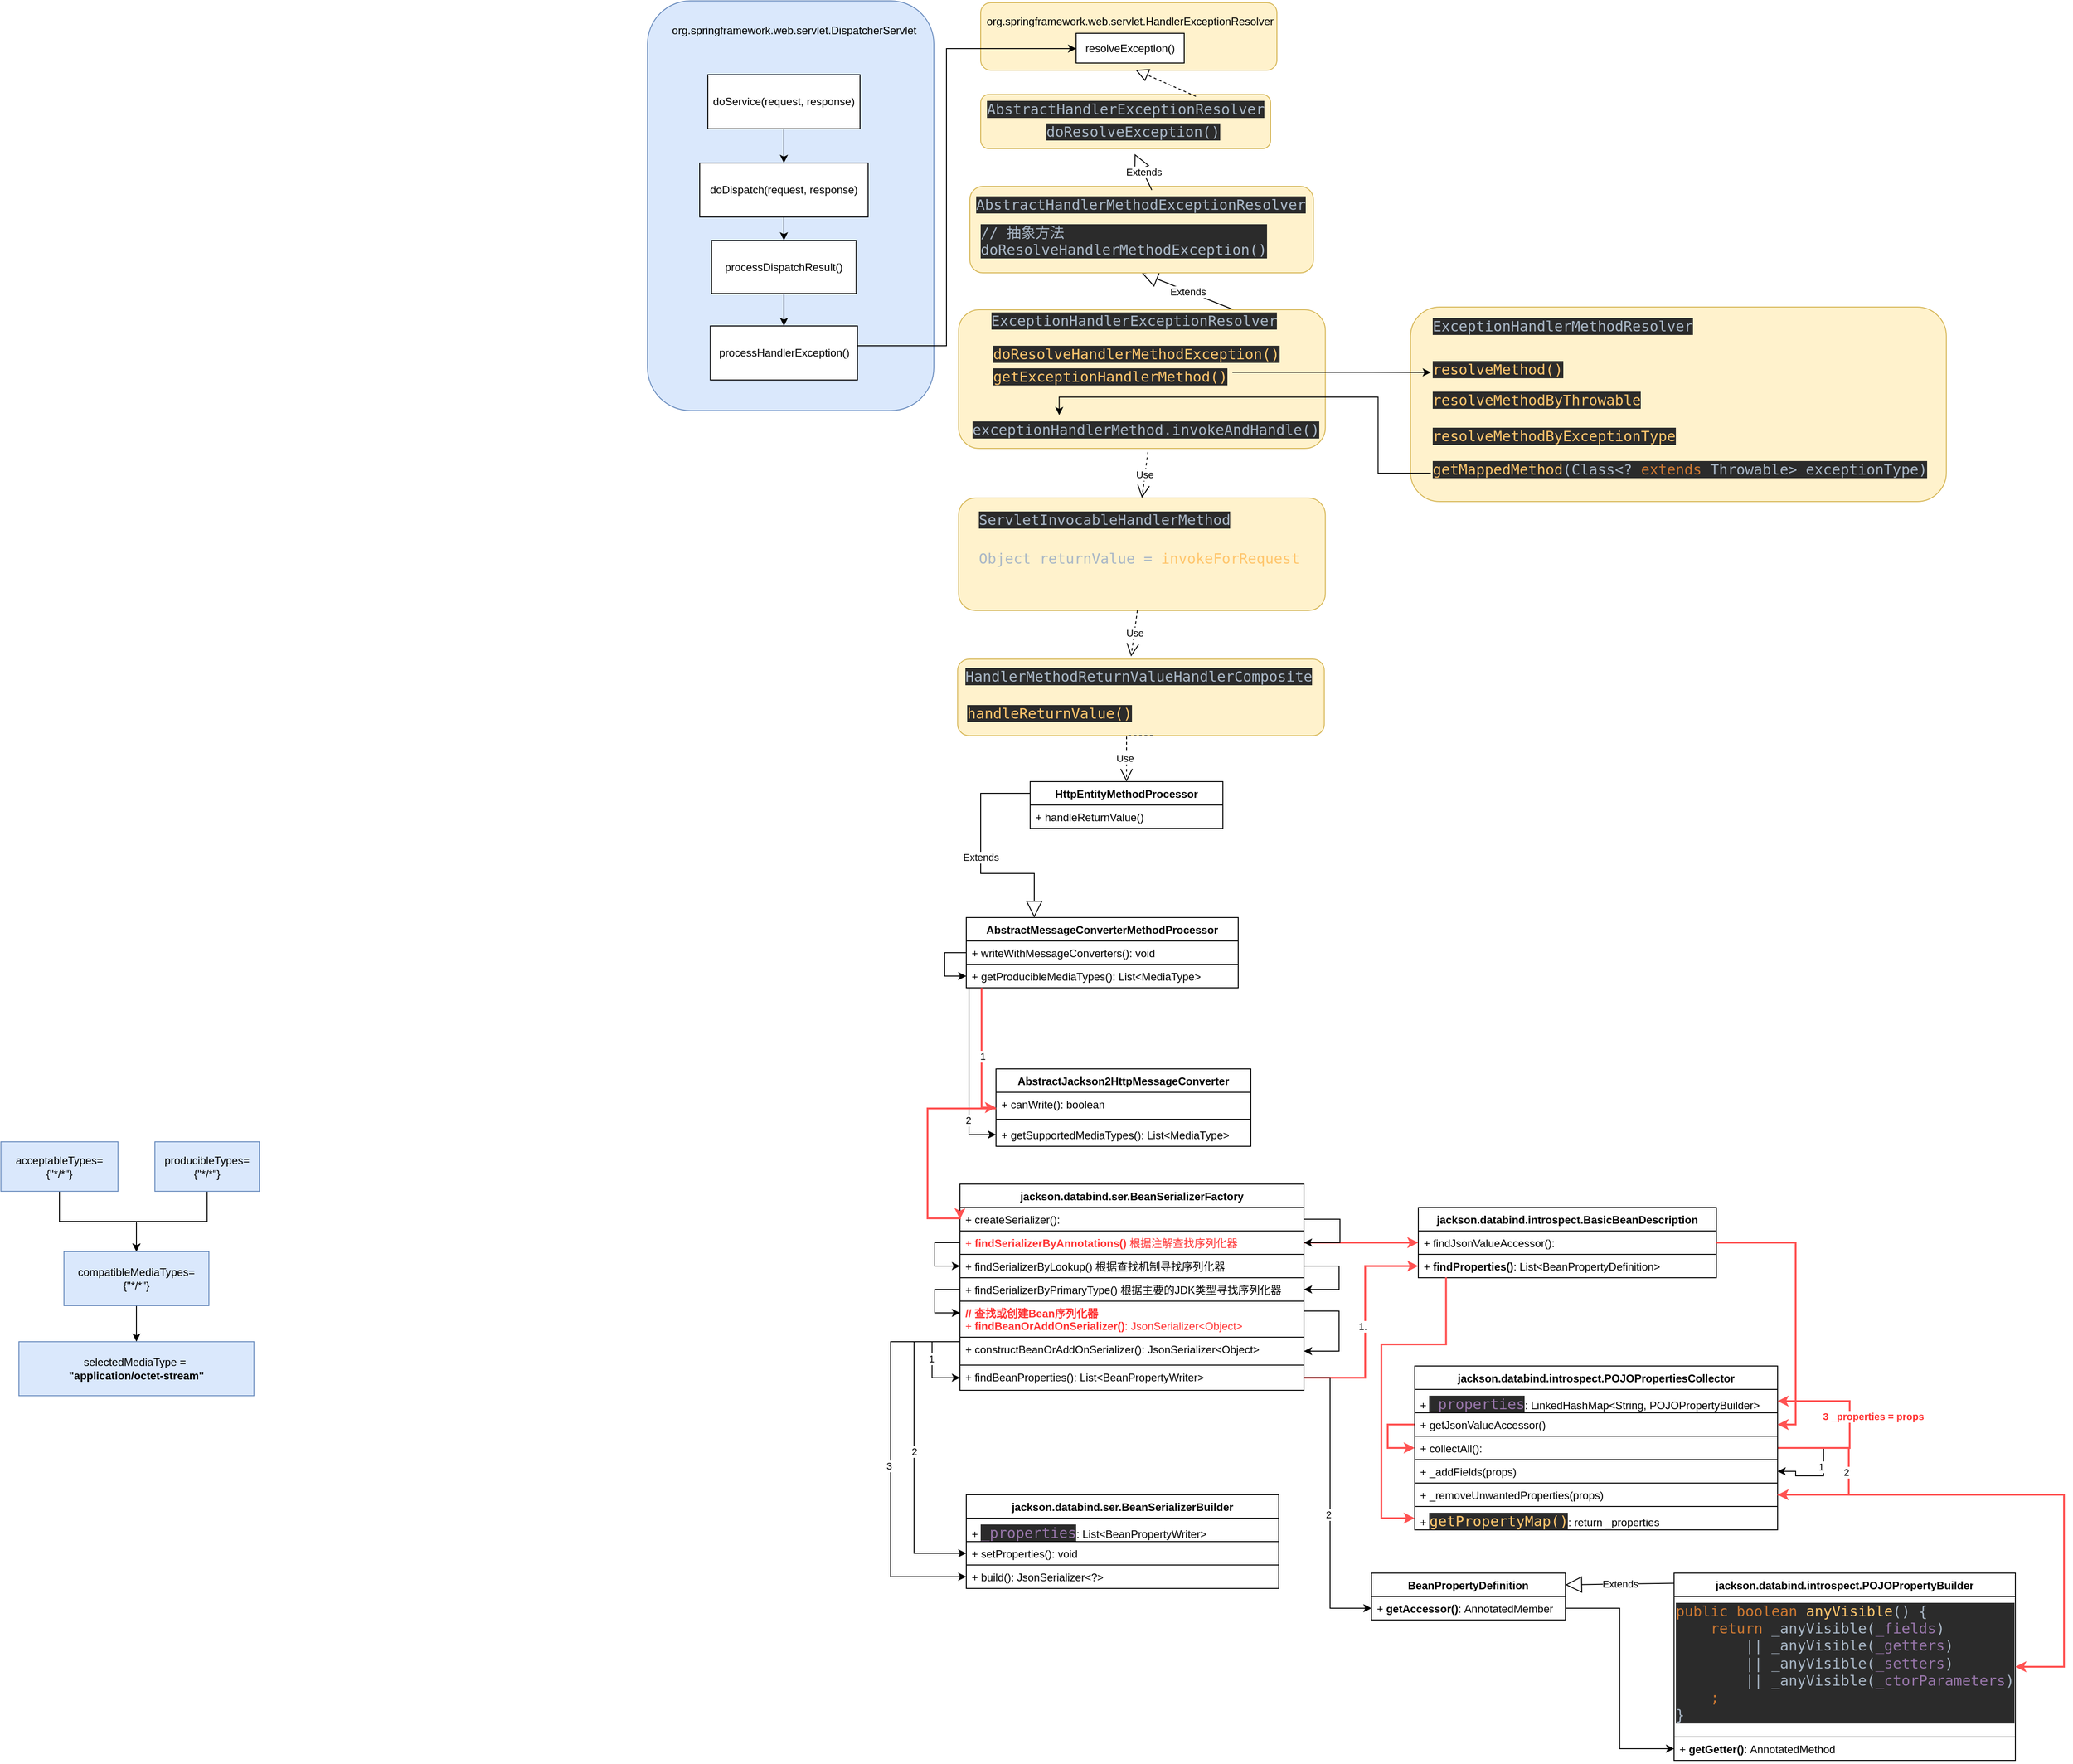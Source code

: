 <mxfile version="24.6.4" type="device">
  <diagram name="第 1 页" id="ERJYfFpiCrOrussN4673">
    <mxGraphModel dx="2362" dy="909" grid="0" gridSize="10" guides="1" tooltips="1" connect="1" arrows="1" fold="1" page="0" pageScale="1" pageWidth="827" pageHeight="1169" math="0" shadow="0">
      <root>
        <mxCell id="0" />
        <mxCell id="1" parent="0" />
        <mxCell id="mlsdfuqi_l2EjbzbrJEe-207" style="edgeStyle=orthogonalEdgeStyle;rounded=0;orthogonalLoop=1;jettySize=auto;html=1;entryX=0;entryY=0.5;entryDx=0;entryDy=0;strokeColor=#ff5252;strokeWidth=2;align=center;verticalAlign=middle;fontFamily=Helvetica;fontSize=11;fontColor=default;labelBackgroundColor=default;endArrow=classic;" edge="1" parent="1" source="mlsdfuqi_l2EjbzbrJEe-188" target="mlsdfuqi_l2EjbzbrJEe-111">
          <mxGeometry relative="1" as="geometry" />
        </mxCell>
        <mxCell id="mlsdfuqi_l2EjbzbrJEe-7" value="&lt;div style=&quot;background-color:#2b2b2b;color:#a9b7c6;font-family:&#39;MesloLGS NF&#39;,monospace;font-size:12.0pt;white-space:pre;&quot;&gt;&lt;br&gt;&lt;/div&gt;" style="whiteSpace=wrap;html=1;fillColor=#fff2cc;strokeColor=#d6b656;rounded=1;movable=1;resizable=1;rotatable=1;deletable=1;editable=1;locked=0;connectable=1;" vertex="1" parent="1">
          <mxGeometry x="359.5" y="604" width="407.24" height="125" as="geometry" />
        </mxCell>
        <mxCell id="grv4xnPQ_cd7xL_mqGaS-16" value="" style="rounded=1;whiteSpace=wrap;html=1;fillColor=#fff2cc;strokeColor=#d6b656;" parent="1" vertex="1">
          <mxGeometry x="384" y="54" width="329" height="75" as="geometry" />
        </mxCell>
        <mxCell id="grv4xnPQ_cd7xL_mqGaS-14" value="" style="group" parent="1" vertex="1" connectable="0">
          <mxGeometry x="14" y="52" width="318" height="455" as="geometry" />
        </mxCell>
        <mxCell id="grv4xnPQ_cd7xL_mqGaS-12" value="" style="rounded=1;whiteSpace=wrap;html=1;fillColor=#dae8fc;strokeColor=#6c8ebf;" parent="grv4xnPQ_cd7xL_mqGaS-14" vertex="1">
          <mxGeometry width="318" height="455" as="geometry" />
        </mxCell>
        <mxCell id="grv4xnPQ_cd7xL_mqGaS-13" value="org.springframework.web.servlet.DispatcherServlet" style="text;html=1;align=center;verticalAlign=middle;whiteSpace=wrap;rounded=0;" parent="grv4xnPQ_cd7xL_mqGaS-14" vertex="1">
          <mxGeometry x="133" y="18" width="60" height="30" as="geometry" />
        </mxCell>
        <mxCell id="grv4xnPQ_cd7xL_mqGaS-5" value="" style="edgeStyle=orthogonalEdgeStyle;rounded=0;orthogonalLoop=1;jettySize=auto;html=1;" parent="1" source="grv4xnPQ_cd7xL_mqGaS-1" target="grv4xnPQ_cd7xL_mqGaS-4" edge="1">
          <mxGeometry relative="1" as="geometry" />
        </mxCell>
        <mxCell id="grv4xnPQ_cd7xL_mqGaS-1" value="doService(request, response)" style="rounded=0;whiteSpace=wrap;html=1;" parent="1" vertex="1">
          <mxGeometry x="81" y="134" width="169" height="60" as="geometry" />
        </mxCell>
        <mxCell id="grv4xnPQ_cd7xL_mqGaS-7" value="" style="edgeStyle=orthogonalEdgeStyle;rounded=0;orthogonalLoop=1;jettySize=auto;html=1;" parent="1" source="grv4xnPQ_cd7xL_mqGaS-4" target="grv4xnPQ_cd7xL_mqGaS-6" edge="1">
          <mxGeometry relative="1" as="geometry" />
        </mxCell>
        <mxCell id="grv4xnPQ_cd7xL_mqGaS-4" value="doDispatch(request, response)" style="whiteSpace=wrap;html=1;rounded=0;" parent="1" vertex="1">
          <mxGeometry x="72" y="232" width="187" height="60" as="geometry" />
        </mxCell>
        <mxCell id="grv4xnPQ_cd7xL_mqGaS-9" value="" style="edgeStyle=orthogonalEdgeStyle;rounded=0;orthogonalLoop=1;jettySize=auto;html=1;" parent="1" source="grv4xnPQ_cd7xL_mqGaS-6" target="grv4xnPQ_cd7xL_mqGaS-8" edge="1">
          <mxGeometry relative="1" as="geometry" />
        </mxCell>
        <mxCell id="grv4xnPQ_cd7xL_mqGaS-6" value="processDispatchResult()" style="whiteSpace=wrap;html=1;rounded=0;" parent="1" vertex="1">
          <mxGeometry x="85.25" y="318" width="160.5" height="59" as="geometry" />
        </mxCell>
        <mxCell id="grv4xnPQ_cd7xL_mqGaS-11" value="" style="edgeStyle=orthogonalEdgeStyle;rounded=0;orthogonalLoop=1;jettySize=auto;html=1;entryX=0;entryY=0.5;entryDx=0;entryDy=0;" parent="1" target="grv4xnPQ_cd7xL_mqGaS-10" edge="1">
          <mxGeometry relative="1" as="geometry">
            <mxPoint x="230" y="435" as="sourcePoint" />
            <mxPoint x="464.75" y="151" as="targetPoint" />
            <Array as="points">
              <mxPoint x="346" y="435" />
              <mxPoint x="346" y="105" />
              <mxPoint x="490" y="105" />
            </Array>
          </mxGeometry>
        </mxCell>
        <mxCell id="grv4xnPQ_cd7xL_mqGaS-8" value="processHandlerException()" style="whiteSpace=wrap;html=1;rounded=0;" parent="1" vertex="1">
          <mxGeometry x="83.75" y="413" width="163.5" height="60" as="geometry" />
        </mxCell>
        <mxCell id="grv4xnPQ_cd7xL_mqGaS-10" value="resolveException()" style="whiteSpace=wrap;html=1;rounded=0;" parent="1" vertex="1">
          <mxGeometry x="490" y="88" width="120" height="33" as="geometry" />
        </mxCell>
        <mxCell id="grv4xnPQ_cd7xL_mqGaS-17" value="org.springframework.web.servlet.HandlerExceptionResolver" style="text;html=1;align=center;verticalAlign=middle;whiteSpace=wrap;rounded=0;" parent="1" vertex="1">
          <mxGeometry x="520" y="60" width="60" height="30" as="geometry" />
        </mxCell>
        <mxCell id="grv4xnPQ_cd7xL_mqGaS-28" value="Extends" style="endArrow=block;endSize=16;endFill=0;html=1;rounded=0;entryX=0.5;entryY=1;entryDx=0;entryDy=0;exitX=0.75;exitY=0;exitDx=0;exitDy=0;" parent="1" source="grv4xnPQ_cd7xL_mqGaS-26" target="grv4xnPQ_cd7xL_mqGaS-57" edge="1">
          <mxGeometry width="160" relative="1" as="geometry">
            <mxPoint x="565" y="378" as="sourcePoint" />
            <mxPoint x="564.505" y="401" as="targetPoint" />
          </mxGeometry>
        </mxCell>
        <mxCell id="grv4xnPQ_cd7xL_mqGaS-59" value="" style="group" parent="1" vertex="1" connectable="0">
          <mxGeometry x="384" y="156" width="341" height="66" as="geometry" />
        </mxCell>
        <mxCell id="grv4xnPQ_cd7xL_mqGaS-54" value="&lt;div style=&quot;text-align: left;&quot;&gt;&lt;span style=&quot;color: rgb(169, 183, 198); font-family: &amp;quot;MesloLGS NF&amp;quot;, monospace; font-size: 16px; text-align: center; white-space: pre; background-color: rgb(43, 43, 43);&quot;&gt;&lt;br&gt;&lt;/span&gt;&lt;/div&gt;" style="rounded=1;whiteSpace=wrap;html=1;fillColor=#fff2cc;strokeColor=#d6b656;" parent="grv4xnPQ_cd7xL_mqGaS-59" vertex="1">
          <mxGeometry width="322" height="60" as="geometry" />
        </mxCell>
        <mxCell id="grv4xnPQ_cd7xL_mqGaS-55" value="&lt;span style=&quot;forced-color-adjust: none; font-style: normal; font-variant-ligatures: normal; font-variant-caps: normal; font-weight: 400; letter-spacing: normal; orphans: 2; text-indent: 0px; text-transform: none; widows: 2; word-spacing: 0px; -webkit-text-stroke-width: 0px; text-decoration-thickness: initial; text-decoration-style: initial; text-decoration-color: initial; color: rgb(169, 183, 198); font-family: &amp;quot;MesloLGS NF&amp;quot;, monospace; font-size: 16px; text-align: center; white-space: pre; background-color: rgb(43, 43, 43); float: none; display: inline !important;&quot;&gt;AbstractHandlerExceptionResolver&lt;br&gt;&lt;/span&gt;" style="text;whiteSpace=wrap;html=1;" parent="grv4xnPQ_cd7xL_mqGaS-59" vertex="1">
          <mxGeometry x="5" width="336" height="33" as="geometry" />
        </mxCell>
        <mxCell id="grv4xnPQ_cd7xL_mqGaS-56" value="&lt;div style=&quot;background-color:#2b2b2b;color:#a9b7c6;font-family:&#39;MesloLGS NF&#39;,monospace;font-size:12.0pt;white-space:pre;&quot;&gt;doResolveException()&lt;/div&gt;" style="text;whiteSpace=wrap;html=1;" parent="grv4xnPQ_cd7xL_mqGaS-59" vertex="1">
          <mxGeometry x="70.5" y="25" width="201" height="41" as="geometry" />
        </mxCell>
        <mxCell id="grv4xnPQ_cd7xL_mqGaS-18" value="" style="endArrow=block;dashed=1;endFill=0;endSize=12;html=1;rounded=0;exitX=0.75;exitY=0;exitDx=0;exitDy=0;" parent="grv4xnPQ_cd7xL_mqGaS-59" source="grv4xnPQ_cd7xL_mqGaS-55" target="grv4xnPQ_cd7xL_mqGaS-54" edge="1">
          <mxGeometry width="160" relative="1" as="geometry">
            <mxPoint x="275" y="-18" as="sourcePoint" />
            <mxPoint x="150.5" y="62" as="targetPoint" />
          </mxGeometry>
        </mxCell>
        <mxCell id="grv4xnPQ_cd7xL_mqGaS-60" value="" style="group" parent="1" vertex="1" connectable="0">
          <mxGeometry x="372" y="258" width="399" height="96" as="geometry" />
        </mxCell>
        <mxCell id="grv4xnPQ_cd7xL_mqGaS-57" value="&lt;div style=&quot;text-align: left;&quot;&gt;&lt;span style=&quot;color: rgb(169, 183, 198); font-family: &amp;quot;MesloLGS NF&amp;quot;, monospace; font-size: 16px; text-align: center; white-space: pre; background-color: rgb(43, 43, 43);&quot;&gt;&lt;br&gt;&lt;/span&gt;&lt;/div&gt;" style="rounded=1;whiteSpace=wrap;html=1;fillColor=#fff2cc;strokeColor=#d6b656;" parent="grv4xnPQ_cd7xL_mqGaS-60" vertex="1">
          <mxGeometry width="381.5" height="96" as="geometry" />
        </mxCell>
        <mxCell id="grv4xnPQ_cd7xL_mqGaS-42" value="&lt;span style=&quot;color: rgb(169, 183, 198); font-family: &amp;quot;MesloLGS NF&amp;quot;, monospace; font-size: 16px; font-style: normal; font-variant-ligatures: normal; font-variant-caps: normal; font-weight: 400; letter-spacing: normal; orphans: 2; text-align: center; text-indent: 0px; text-transform: none; widows: 2; word-spacing: 0px; -webkit-text-stroke-width: 0px; white-space: pre; background-color: rgb(43, 43, 43); text-decoration-thickness: initial; text-decoration-style: initial; text-decoration-color: initial; display: inline !important; float: none;&quot;&gt;AbstractHandlerMethodExceptionResolver&lt;/span&gt;" style="text;whiteSpace=wrap;html=1;" parent="grv4xnPQ_cd7xL_mqGaS-60" vertex="1">
          <mxGeometry x="5" y="4" width="394" height="42" as="geometry" />
        </mxCell>
        <mxCell id="grv4xnPQ_cd7xL_mqGaS-58" value="&lt;div style=&quot;background-color:#2b2b2b;color:#a9b7c6;font-family:&#39;MesloLGS NF&#39;,monospace;font-size:12.0pt;white-space:pre;&quot;&gt;// 抽象方法&lt;/div&gt;&lt;div style=&quot;background-color:#2b2b2b;color:#a9b7c6;font-family:&#39;MesloLGS NF&#39;,monospace;font-size:12.0pt;white-space:pre;&quot;&gt;doResolveHandlerMethodException()&lt;/div&gt;" style="text;whiteSpace=wrap;html=1;" parent="grv4xnPQ_cd7xL_mqGaS-60" vertex="1">
          <mxGeometry x="9.5" y="35" width="327" height="41" as="geometry" />
        </mxCell>
        <mxCell id="grv4xnPQ_cd7xL_mqGaS-26" value="&lt;div style=&quot;background-color:#2b2b2b;color:#a9b7c6;font-family:&#39;MesloLGS NF&#39;,monospace;font-size:12.0pt;white-space:pre;&quot;&gt;&lt;br&gt;&lt;/div&gt;" style="whiteSpace=wrap;html=1;fillColor=#fff2cc;strokeColor=#d6b656;rounded=1;movable=1;resizable=1;rotatable=1;deletable=1;editable=1;locked=0;connectable=1;" parent="1" vertex="1">
          <mxGeometry x="359.5" y="395" width="407.24" height="154" as="geometry" />
        </mxCell>
        <mxCell id="grv4xnPQ_cd7xL_mqGaS-29" value="&lt;div style=&quot;background-color: rgb(43, 43, 43); color: rgb(169, 183, 198); font-family: &amp;quot;MesloLGS NF&amp;quot;, monospace; font-size: 12pt; white-space: pre;&quot;&gt;&lt;span style=&quot;font-size: 12pt;&quot;&gt;ExceptionHandlerExceptionResolver&lt;/span&gt;&lt;br&gt;&lt;/div&gt;" style="text;html=1;align=center;verticalAlign=middle;whiteSpace=wrap;rounded=0;movable=1;resizable=1;rotatable=1;deletable=1;editable=1;locked=0;connectable=1;" parent="1" vertex="1">
          <mxGeometry x="530.995" y="404.2" width="47.079" height="5.725" as="geometry" />
        </mxCell>
        <mxCell id="grv4xnPQ_cd7xL_mqGaS-32" value="&lt;div style=&quot;background-color: rgb(43, 43, 43);&quot;&gt;&lt;span style=&quot;color: rgb(255, 198, 109); font-family: &amp;quot;MesloLGS NF&amp;quot;, monospace; font-size: 12pt; white-space: pre;&quot;&gt;doResolveHandlerMethodException()&lt;/span&gt;&lt;br&gt;&lt;/div&gt;" style="text;whiteSpace=wrap;html=1;movable=1;resizable=1;rotatable=1;deletable=1;editable=1;locked=0;connectable=1;" parent="1" vertex="1">
          <mxGeometry x="396.37" y="428.252" width="256.58" height="17.347" as="geometry" />
        </mxCell>
        <mxCell id="grv4xnPQ_cd7xL_mqGaS-33" value="&lt;div style=&quot;background-color:#2b2b2b;color:#a9b7c6;font-family:&#39;MesloLGS NF&#39;,monospace;font-size:12.0pt;white-space:pre;&quot;&gt;&lt;span style=&quot;color:#ffc66d;&quot;&gt;getExceptionHandlerMethod()&lt;/span&gt;&lt;/div&gt;" style="text;whiteSpace=wrap;html=1;movable=0;resizable=0;rotatable=0;deletable=0;editable=0;locked=1;connectable=0;" parent="1" vertex="1">
          <mxGeometry x="396.37" y="453.01" width="267.13" height="22.71" as="geometry" />
        </mxCell>
        <mxCell id="mlsdfuqi_l2EjbzbrJEe-3" value="&lt;div style=&quot;background-color:#2b2b2b;color:#a9b7c6;font-family:&#39;MesloLGS NF&#39;,monospace;font-size:12.0pt;white-space:pre;&quot;&gt;exceptionHandlerMethod.invokeAndHandle()&lt;/div&gt;" style="text;whiteSpace=wrap;html=1;" vertex="1" parent="1">
          <mxGeometry x="372.74" y="512" width="394" height="41" as="geometry" />
        </mxCell>
        <mxCell id="grv4xnPQ_cd7xL_mqGaS-35" value="&lt;div style=&quot;background-color:#2b2b2b;color:#a9b7c6;font-family:&#39;MesloLGS NF&#39;,monospace;font-size:12.0pt;white-space:pre;&quot;&gt;&lt;br&gt;&lt;/div&gt;" style="whiteSpace=wrap;html=1;fillColor=#fff2cc;strokeColor=#d6b656;rounded=1;" parent="1" vertex="1">
          <mxGeometry x="861.37" y="392" width="595" height="216" as="geometry" />
        </mxCell>
        <mxCell id="grv4xnPQ_cd7xL_mqGaS-39" value="&lt;div style=&quot;background-color:#2b2b2b;color:#a9b7c6;font-family:&#39;MesloLGS NF&#39;,monospace;font-size:12.0pt;white-space:pre;&quot;&gt;&lt;span style=&quot;color:#ffc66d;&quot;&gt;resolveMethod()&lt;/span&gt;&lt;/div&gt;" style="text;whiteSpace=wrap;html=1;" parent="1" vertex="1">
          <mxGeometry x="883.87" y="445" width="153" height="39" as="geometry" />
        </mxCell>
        <mxCell id="grv4xnPQ_cd7xL_mqGaS-43" value="&lt;span style=&quot;color: rgb(169, 183, 198); font-family: &amp;quot;MesloLGS NF&amp;quot;, monospace; font-size: 16px; font-style: normal; font-variant-ligatures: normal; font-variant-caps: normal; font-weight: 400; letter-spacing: normal; orphans: 2; text-align: center; text-indent: 0px; text-transform: none; widows: 2; word-spacing: 0px; -webkit-text-stroke-width: 0px; white-space: pre; background-color: rgb(43, 43, 43); text-decoration-thickness: initial; text-decoration-style: initial; text-decoration-color: initial; display: inline !important; float: none;&quot;&gt;ExceptionHandlerMethodResolver&lt;/span&gt;" style="text;whiteSpace=wrap;html=1;" parent="1" vertex="1">
          <mxGeometry x="883.87" y="397.0" width="317" height="41" as="geometry" />
        </mxCell>
        <mxCell id="grv4xnPQ_cd7xL_mqGaS-46" value="&lt;div style=&quot;background-color:#2b2b2b;color:#a9b7c6;font-family:&#39;MesloLGS NF&#39;,monospace;font-size:12.0pt;white-space:pre;&quot;&gt;&lt;span style=&quot;color:#ffc66d;&quot;&gt;resolveMethodByThrowable&lt;/span&gt;&lt;/div&gt;" style="text;whiteSpace=wrap;html=1;" parent="1" vertex="1">
          <mxGeometry x="883.87" y="479" width="259" height="35" as="geometry" />
        </mxCell>
        <mxCell id="grv4xnPQ_cd7xL_mqGaS-48" value="&lt;div style=&quot;background-color:#2b2b2b;color:#a9b7c6;font-family:&#39;MesloLGS NF&#39;,monospace;font-size:12.0pt;white-space:pre;&quot;&gt;&lt;span style=&quot;color:#ffc66d;&quot;&gt;resolveMethodByExceptionType&lt;/span&gt;&lt;/div&gt;" style="text;whiteSpace=wrap;html=1;" parent="1" vertex="1">
          <mxGeometry x="883.87" y="519" width="298" height="32" as="geometry" />
        </mxCell>
        <mxCell id="grv4xnPQ_cd7xL_mqGaS-52" value="&lt;div style=&quot;background-color:#2b2b2b;color:#a9b7c6;font-family:&#39;MesloLGS NF&#39;,monospace;font-size:12.0pt;white-space:pre;&quot;&gt;&lt;span style=&quot;color:#ffc66d;&quot;&gt;getMappedMethod&lt;/span&gt;(Class&amp;lt;? &lt;span style=&quot;color:#cc7832;&quot;&gt;extends &lt;/span&gt;Throwable&amp;gt; exceptionType)&lt;/div&gt;" style="text;whiteSpace=wrap;html=1;" parent="1" vertex="1">
          <mxGeometry x="883.87" y="556" width="550" height="41" as="geometry" />
        </mxCell>
        <mxCell id="mlsdfuqi_l2EjbzbrJEe-4" style="edgeStyle=orthogonalEdgeStyle;rounded=0;orthogonalLoop=1;jettySize=auto;html=1;entryX=0.25;entryY=0;entryDx=0;entryDy=0;" edge="1" parent="1" source="grv4xnPQ_cd7xL_mqGaS-52" target="mlsdfuqi_l2EjbzbrJEe-3">
          <mxGeometry relative="1" as="geometry" />
        </mxCell>
        <mxCell id="mlsdfuqi_l2EjbzbrJEe-2" style="edgeStyle=orthogonalEdgeStyle;rounded=0;orthogonalLoop=1;jettySize=auto;html=1;" edge="1" parent="1" source="grv4xnPQ_cd7xL_mqGaS-33" target="grv4xnPQ_cd7xL_mqGaS-39">
          <mxGeometry relative="1" as="geometry" />
        </mxCell>
        <mxCell id="mlsdfuqi_l2EjbzbrJEe-5" value="Use" style="endArrow=open;endSize=12;dashed=1;html=1;rounded=0;exitX=0.5;exitY=1;exitDx=0;exitDy=0;entryX=0.5;entryY=0;entryDx=0;entryDy=0;" edge="1" parent="1" source="mlsdfuqi_l2EjbzbrJEe-3" target="mlsdfuqi_l2EjbzbrJEe-7">
          <mxGeometry width="160" relative="1" as="geometry">
            <mxPoint x="520" y="612" as="sourcePoint" />
            <mxPoint x="570" y="593" as="targetPoint" />
          </mxGeometry>
        </mxCell>
        <mxCell id="mlsdfuqi_l2EjbzbrJEe-6" value="&lt;div style=&quot;background-color:#2b2b2b;color:#a9b7c6;font-family:&#39;MesloLGS NF&#39;,monospace;font-size:12.0pt;white-space:pre;&quot;&gt;ServletInvocableHandlerMethod&lt;/div&gt;" style="text;whiteSpace=wrap;html=1;" vertex="1" parent="1">
          <mxGeometry x="380.0" y="612.0" width="307" height="41" as="geometry" />
        </mxCell>
        <mxCell id="mlsdfuqi_l2EjbzbrJEe-8" value="&lt;span style=&quot;forced-color-adjust: none; color: rgb(169, 183, 198); font-family: &amp;quot;MesloLGS NF&amp;quot;, monospace; font-size: 12pt; font-style: normal; font-variant-ligatures: normal; font-variant-caps: normal; font-weight: 400; letter-spacing: normal; orphans: 2; text-align: center; text-indent: 0px; text-transform: none; widows: 2; word-spacing: 0px; -webkit-text-stroke-width: 0px; white-space: pre; text-decoration-thickness: initial; text-decoration-style: initial; text-decoration-color: initial;&quot;&gt;Object returnValue = &lt;/span&gt;&lt;span style=&quot;forced-color-adjust: none; font-family: &amp;quot;MesloLGS NF&amp;quot;, monospace; font-size: 16px; font-style: normal; font-variant-ligatures: normal; font-variant-caps: normal; font-weight: 400; letter-spacing: normal; orphans: 2; text-align: center; text-indent: 0px; text-transform: none; widows: 2; word-spacing: 0px; -webkit-text-stroke-width: 0px; white-space: pre; text-decoration-thickness: initial; text-decoration-style: initial; text-decoration-color: initial; color: rgb(255, 198, 109);&quot;&gt;invokeForRequest&lt;/span&gt;" style="text;whiteSpace=wrap;html=1;" vertex="1" parent="1">
          <mxGeometry x="380" y="655" width="364" height="41" as="geometry" />
        </mxCell>
        <mxCell id="mlsdfuqi_l2EjbzbrJEe-9" value="Use" style="endArrow=open;endSize=12;dashed=1;html=1;rounded=0;exitX=0.5;exitY=1;exitDx=0;exitDy=0;entryX=0.5;entryY=0;entryDx=0;entryDy=0;" edge="1" parent="1">
          <mxGeometry width="160" relative="1" as="geometry">
            <mxPoint x="558.04" y="729" as="sourcePoint" />
            <mxPoint x="551.04" y="780" as="targetPoint" />
          </mxGeometry>
        </mxCell>
        <mxCell id="mlsdfuqi_l2EjbzbrJEe-10" value="&lt;div style=&quot;background-color:#2b2b2b;color:#a9b7c6;font-family:&#39;MesloLGS NF&#39;,monospace;font-size:12.0pt;white-space:pre;&quot;&gt;&lt;br&gt;&lt;/div&gt;" style="whiteSpace=wrap;html=1;fillColor=#fff2cc;strokeColor=#d6b656;rounded=1;movable=1;resizable=1;rotatable=1;deletable=1;editable=1;locked=0;connectable=1;" vertex="1" parent="1">
          <mxGeometry x="358.38" y="783" width="407.24" height="85" as="geometry" />
        </mxCell>
        <mxCell id="mlsdfuqi_l2EjbzbrJEe-11" value="&lt;div style=&quot;background-color:#2b2b2b;color:#a9b7c6;font-family:&#39;MesloLGS NF&#39;,monospace;font-size:12.0pt;white-space:pre;&quot;&gt;HandlerMethodReturnValueHandlerComposite&lt;/div&gt;" style="text;whiteSpace=wrap;html=1;" vertex="1" parent="1">
          <mxGeometry x="365.0" y="786.0" width="413" height="41" as="geometry" />
        </mxCell>
        <mxCell id="mlsdfuqi_l2EjbzbrJEe-12" value="&lt;div style=&quot;background-color:#2b2b2b;color:#a9b7c6;font-family:&#39;MesloLGS NF&#39;,monospace;font-size:12.0pt;white-space:pre;&quot;&gt;&lt;span style=&quot;color:#ffc66d;&quot;&gt;handleReturnValue()&lt;/span&gt;&lt;/div&gt;" style="text;whiteSpace=wrap;html=1;" vertex="1" parent="1">
          <mxGeometry x="367.0" y="827.0" width="192" height="41" as="geometry" />
        </mxCell>
        <mxCell id="mlsdfuqi_l2EjbzbrJEe-20" value="" style="endArrow=block;dashed=1;endFill=0;endSize=12;html=1;rounded=0;entryX=0.523;entryY=0.995;entryDx=0;entryDy=0;entryPerimeter=0;" edge="1" parent="1" target="grv4xnPQ_cd7xL_mqGaS-16">
          <mxGeometry width="160" relative="1" as="geometry">
            <mxPoint x="623" y="158" as="sourcePoint" />
            <mxPoint x="783" y="158" as="targetPoint" />
          </mxGeometry>
        </mxCell>
        <mxCell id="grv4xnPQ_cd7xL_mqGaS-24" value="Extends" style="endArrow=block;endSize=16;endFill=0;html=1;rounded=0;entryX=0.5;entryY=1;entryDx=0;entryDy=0;exitX=0.5;exitY=0;exitDx=0;exitDy=0;" parent="1" source="grv4xnPQ_cd7xL_mqGaS-42" target="grv4xnPQ_cd7xL_mqGaS-56" edge="1">
          <mxGeometry width="160" relative="1" as="geometry">
            <mxPoint x="565" y="256.0" as="sourcePoint" />
            <mxPoint x="550" y="263" as="targetPoint" />
          </mxGeometry>
        </mxCell>
        <mxCell id="mlsdfuqi_l2EjbzbrJEe-66" style="edgeStyle=orthogonalEdgeStyle;rounded=0;orthogonalLoop=1;jettySize=auto;html=1;entryX=0.5;entryY=0;entryDx=0;entryDy=0;" edge="1" parent="1" source="mlsdfuqi_l2EjbzbrJEe-61" target="mlsdfuqi_l2EjbzbrJEe-64">
          <mxGeometry relative="1" as="geometry" />
        </mxCell>
        <mxCell id="mlsdfuqi_l2EjbzbrJEe-61" value="producibleTypes=&lt;div&gt;{&quot;*/*&quot;}&lt;/div&gt;" style="html=1;whiteSpace=wrap;strokeColor=#6c8ebf;align=center;verticalAlign=middle;fontFamily=Helvetica;fontSize=12;fontColor=default;fillColor=#dae8fc;" vertex="1" parent="1">
          <mxGeometry x="-533" y="1319" width="116" height="55" as="geometry" />
        </mxCell>
        <mxCell id="mlsdfuqi_l2EjbzbrJEe-65" value="" style="edgeStyle=orthogonalEdgeStyle;rounded=0;orthogonalLoop=1;jettySize=auto;html=1;" edge="1" parent="1" source="mlsdfuqi_l2EjbzbrJEe-62" target="mlsdfuqi_l2EjbzbrJEe-64">
          <mxGeometry relative="1" as="geometry" />
        </mxCell>
        <mxCell id="mlsdfuqi_l2EjbzbrJEe-62" value="acceptableTypes=&lt;div&gt;{&quot;*/*&quot;}&lt;/div&gt;" style="html=1;whiteSpace=wrap;fillColor=#dae8fc;strokeColor=#6c8ebf;" vertex="1" parent="1">
          <mxGeometry x="-704" y="1319" width="130" height="55" as="geometry" />
        </mxCell>
        <mxCell id="mlsdfuqi_l2EjbzbrJEe-68" value="" style="edgeStyle=orthogonalEdgeStyle;rounded=0;orthogonalLoop=1;jettySize=auto;html=1;" edge="1" parent="1" source="mlsdfuqi_l2EjbzbrJEe-64" target="mlsdfuqi_l2EjbzbrJEe-67">
          <mxGeometry relative="1" as="geometry" />
        </mxCell>
        <mxCell id="mlsdfuqi_l2EjbzbrJEe-64" value="compatibleMediaTypes=&lt;br&gt;{&quot;*/*&quot;}" style="whiteSpace=wrap;html=1;strokeColor=#6c8ebf;align=center;verticalAlign=middle;fontFamily=Helvetica;fontSize=12;fontColor=default;fillColor=#dae8fc;" vertex="1" parent="1">
          <mxGeometry x="-634" y="1441" width="161" height="60" as="geometry" />
        </mxCell>
        <mxCell id="mlsdfuqi_l2EjbzbrJEe-67" value="selectedMediaType =&amp;nbsp;&lt;div&gt;&lt;b&gt;&quot;application/octet-stream&quot;&lt;/b&gt;&lt;/div&gt;" style="whiteSpace=wrap;html=1;strokeColor=#6c8ebf;align=center;verticalAlign=middle;fontFamily=Helvetica;fontSize=12;fontColor=default;fillColor=#dae8fc;" vertex="1" parent="1">
          <mxGeometry x="-684" y="1541" width="261" height="60" as="geometry" />
        </mxCell>
        <mxCell id="mlsdfuqi_l2EjbzbrJEe-92" value="&lt;span style=&quot;text-align: left;&quot;&gt;jackson.databind.introspect.POJOPropertiesCollector&lt;/span&gt;" style="swimlane;fontStyle=1;align=center;verticalAlign=top;childLayout=stackLayout;horizontal=1;startSize=26;horizontalStack=0;resizeParent=1;resizeParentMax=0;resizeLast=0;collapsible=1;marginBottom=0;whiteSpace=wrap;html=1;" vertex="1" parent="1">
          <mxGeometry x="866" y="1568" width="403" height="182" as="geometry">
            <mxRectangle x="995" y="1541" width="95" height="26" as="alternateBounds" />
          </mxGeometry>
        </mxCell>
        <mxCell id="mlsdfuqi_l2EjbzbrJEe-211" style="edgeStyle=orthogonalEdgeStyle;rounded=0;orthogonalLoop=1;jettySize=auto;html=1;exitX=0;exitY=0.5;exitDx=0;exitDy=0;entryX=0;entryY=0.5;entryDx=0;entryDy=0;strokeColor=#ff5252;strokeWidth=2;align=center;verticalAlign=middle;fontFamily=Helvetica;fontSize=11;fontColor=default;labelBackgroundColor=default;endArrow=classic;" edge="1" parent="mlsdfuqi_l2EjbzbrJEe-92" source="mlsdfuqi_l2EjbzbrJEe-185" target="mlsdfuqi_l2EjbzbrJEe-186">
          <mxGeometry relative="1" as="geometry">
            <mxPoint x="-21.6" y="69.6" as="targetPoint" />
            <Array as="points">
              <mxPoint x="-30" y="65" />
              <mxPoint x="-30" y="91" />
            </Array>
          </mxGeometry>
        </mxCell>
        <mxCell id="mlsdfuqi_l2EjbzbrJEe-215" value="+&amp;nbsp;&lt;span style=&quot;color: rgb(152, 118, 170); background-color: rgb(43, 43, 43); font-family: &amp;quot;MesloLGS NF&amp;quot;, monospace; font-size: 12pt; white-space: pre;&quot;&gt;_properties&lt;/span&gt;&lt;span style=&quot;background-color: initial;&quot;&gt;:&amp;nbsp;&lt;/span&gt;LinkedHashMap&amp;lt;String, POJOPropertyBuilder&amp;gt;" style="text;strokeColor=none;fillColor=none;align=left;verticalAlign=top;spacingLeft=4;spacingRight=4;overflow=hidden;rotatable=0;points=[[0,0.5],[1,0.5]];portConstraint=eastwest;whiteSpace=wrap;html=1;" vertex="1" parent="mlsdfuqi_l2EjbzbrJEe-92">
          <mxGeometry y="26" width="403" height="26" as="geometry" />
        </mxCell>
        <mxCell id="mlsdfuqi_l2EjbzbrJEe-185" value="+ getJsonValueAccessor()" style="text;strokeColor=default;fillColor=none;align=left;verticalAlign=top;spacingLeft=4;spacingRight=4;overflow=hidden;rotatable=0;points=[[0,0.5],[1,0.5]];portConstraint=eastwest;whiteSpace=wrap;html=1;" vertex="1" parent="mlsdfuqi_l2EjbzbrJEe-92">
          <mxGeometry y="52" width="403" height="26" as="geometry" />
        </mxCell>
        <mxCell id="mlsdfuqi_l2EjbzbrJEe-218" style="edgeStyle=orthogonalEdgeStyle;rounded=0;orthogonalLoop=1;jettySize=auto;html=1;entryX=1;entryY=0.5;entryDx=0;entryDy=0;" edge="1" parent="mlsdfuqi_l2EjbzbrJEe-92" source="mlsdfuqi_l2EjbzbrJEe-186" target="mlsdfuqi_l2EjbzbrJEe-212">
          <mxGeometry relative="1" as="geometry">
            <Array as="points">
              <mxPoint x="454" y="91" />
              <mxPoint x="454" y="122" />
              <mxPoint x="423" y="122" />
              <mxPoint x="423" y="117" />
            </Array>
          </mxGeometry>
        </mxCell>
        <mxCell id="mlsdfuqi_l2EjbzbrJEe-220" value="1" style="edgeLabel;html=1;align=center;verticalAlign=middle;resizable=0;points=[];" vertex="1" connectable="0" parent="mlsdfuqi_l2EjbzbrJEe-218">
          <mxGeometry x="0.046" y="-3" relative="1" as="geometry">
            <mxPoint as="offset" />
          </mxGeometry>
        </mxCell>
        <mxCell id="mlsdfuqi_l2EjbzbrJEe-219" style="edgeStyle=orthogonalEdgeStyle;rounded=0;orthogonalLoop=1;jettySize=auto;html=1;entryX=1;entryY=0.5;entryDx=0;entryDy=0;strokeColor=#ff5252;strokeWidth=2;align=center;verticalAlign=middle;fontFamily=Helvetica;fontSize=11;fontColor=default;labelBackgroundColor=default;endArrow=classic;" edge="1" parent="mlsdfuqi_l2EjbzbrJEe-92" source="mlsdfuqi_l2EjbzbrJEe-186" target="mlsdfuqi_l2EjbzbrJEe-213">
          <mxGeometry relative="1" as="geometry">
            <Array as="points">
              <mxPoint x="482" y="91" />
              <mxPoint x="482" y="143" />
            </Array>
          </mxGeometry>
        </mxCell>
        <mxCell id="mlsdfuqi_l2EjbzbrJEe-221" value="2" style="edgeLabel;html=1;align=center;verticalAlign=middle;resizable=0;points=[];rounded=0;strokeColor=#ff5252;strokeWidth=2;fontFamily=Helvetica;fontSize=11;fontColor=default;labelBackgroundColor=default;" vertex="1" connectable="0" parent="mlsdfuqi_l2EjbzbrJEe-219">
          <mxGeometry x="0.011" y="-3" relative="1" as="geometry">
            <mxPoint as="offset" />
          </mxGeometry>
        </mxCell>
        <mxCell id="mlsdfuqi_l2EjbzbrJEe-222" style="edgeStyle=orthogonalEdgeStyle;rounded=0;orthogonalLoop=1;jettySize=auto;html=1;exitX=1;exitY=0.5;exitDx=0;exitDy=0;entryX=1;entryY=0.5;entryDx=0;entryDy=0;strokeColor=#ff5252;strokeWidth=2;align=center;verticalAlign=middle;fontFamily=Helvetica;fontSize=11;fontColor=default;labelBackgroundColor=default;endArrow=classic;" edge="1" parent="mlsdfuqi_l2EjbzbrJEe-92" source="mlsdfuqi_l2EjbzbrJEe-186" target="mlsdfuqi_l2EjbzbrJEe-215">
          <mxGeometry relative="1" as="geometry">
            <Array as="points">
              <mxPoint x="483" y="91" />
              <mxPoint x="483" y="39" />
            </Array>
          </mxGeometry>
        </mxCell>
        <mxCell id="mlsdfuqi_l2EjbzbrJEe-223" value="&lt;b&gt;&lt;font color=&quot;#ff3333&quot;&gt;3 _properties = props&lt;/font&gt;&lt;/b&gt;" style="edgeLabel;html=1;align=center;verticalAlign=middle;resizable=0;points=[];rounded=0;strokeColor=#ff5252;strokeWidth=2;fontFamily=Helvetica;fontSize=11;fontColor=default;labelBackgroundColor=default;" vertex="1" connectable="0" parent="mlsdfuqi_l2EjbzbrJEe-222">
          <mxGeometry x="0.074" relative="1" as="geometry">
            <mxPoint x="26" y="-1" as="offset" />
          </mxGeometry>
        </mxCell>
        <mxCell id="mlsdfuqi_l2EjbzbrJEe-186" value="+ collectAll():&amp;nbsp;" style="text;strokeColor=default;fillColor=none;align=left;verticalAlign=top;spacingLeft=4;spacingRight=4;overflow=hidden;rotatable=0;points=[[0,0.5],[1,0.5]];portConstraint=eastwest;whiteSpace=wrap;html=1;" vertex="1" parent="mlsdfuqi_l2EjbzbrJEe-92">
          <mxGeometry y="78" width="403" height="26" as="geometry" />
        </mxCell>
        <mxCell id="mlsdfuqi_l2EjbzbrJEe-212" value="+ _addFields(props)" style="text;strokeColor=none;fillColor=none;align=left;verticalAlign=top;spacingLeft=4;spacingRight=4;overflow=hidden;rotatable=0;points=[[0,0.5],[1,0.5]];portConstraint=eastwest;whiteSpace=wrap;html=1;" vertex="1" parent="mlsdfuqi_l2EjbzbrJEe-92">
          <mxGeometry y="104" width="403" height="26" as="geometry" />
        </mxCell>
        <mxCell id="mlsdfuqi_l2EjbzbrJEe-213" value="+ _removeUnwantedProperties(props)" style="text;strokeColor=default;fillColor=none;align=left;verticalAlign=top;spacingLeft=4;spacingRight=4;overflow=hidden;rotatable=0;points=[[0,0.5],[1,0.5]];portConstraint=eastwest;whiteSpace=wrap;html=1;" vertex="1" parent="mlsdfuqi_l2EjbzbrJEe-92">
          <mxGeometry y="130" width="403" height="26" as="geometry" />
        </mxCell>
        <mxCell id="mlsdfuqi_l2EjbzbrJEe-95" value="+&amp;nbsp;&lt;span style=&quot;color: rgb(255, 198, 109); background-color: rgb(43, 43, 43); font-family: &amp;quot;MesloLGS NF&amp;quot;, monospace; font-size: 12pt; white-space: pre;&quot;&gt;getPropertyMap()&lt;/span&gt;&lt;span style=&quot;background-color: initial;&quot;&gt;: return _properties&lt;/span&gt;" style="text;strokeColor=default;fillColor=none;align=left;verticalAlign=top;spacingLeft=4;spacingRight=4;overflow=hidden;rotatable=0;points=[[0,0.5],[1,0.5]];portConstraint=eastwest;whiteSpace=wrap;html=1;" vertex="1" parent="mlsdfuqi_l2EjbzbrJEe-92">
          <mxGeometry y="156" width="403" height="26" as="geometry" />
        </mxCell>
        <mxCell id="mlsdfuqi_l2EjbzbrJEe-99" value="&lt;span style=&quot;text-align: left;&quot;&gt;jackson.databind.ser.BeanSerializerFactory&lt;/span&gt;" style="swimlane;fontStyle=1;align=center;verticalAlign=top;childLayout=stackLayout;horizontal=1;startSize=26;horizontalStack=0;resizeParent=1;resizeParentMax=0;resizeLast=0;collapsible=1;marginBottom=0;whiteSpace=wrap;html=1;" vertex="1" parent="1">
          <mxGeometry x="361" y="1366" width="382" height="229" as="geometry" />
        </mxCell>
        <mxCell id="mlsdfuqi_l2EjbzbrJEe-187" value="+ createSerializer():" style="text;strokeColor=default;fillColor=none;align=left;verticalAlign=top;spacingLeft=4;spacingRight=4;overflow=hidden;rotatable=0;points=[[0,0.5],[1,0.5]];portConstraint=eastwest;whiteSpace=wrap;html=1;" vertex="1" parent="mlsdfuqi_l2EjbzbrJEe-99">
          <mxGeometry y="26" width="382" height="26" as="geometry" />
        </mxCell>
        <mxCell id="mlsdfuqi_l2EjbzbrJEe-196" style="edgeStyle=orthogonalEdgeStyle;rounded=0;orthogonalLoop=1;jettySize=auto;html=1;entryX=0;entryY=0.5;entryDx=0;entryDy=0;" edge="1" parent="mlsdfuqi_l2EjbzbrJEe-99" source="mlsdfuqi_l2EjbzbrJEe-188" target="mlsdfuqi_l2EjbzbrJEe-189">
          <mxGeometry relative="1" as="geometry">
            <Array as="points">
              <mxPoint x="-28" y="65" />
              <mxPoint x="-28" y="91" />
            </Array>
          </mxGeometry>
        </mxCell>
        <mxCell id="mlsdfuqi_l2EjbzbrJEe-188" value="&lt;font color=&quot;#ff3333&quot;&gt;+ &lt;b&gt;findSerializerByAnnotations()&lt;/b&gt; 根据注解查找序列化器&lt;/font&gt;" style="text;strokeColor=default;fillColor=none;align=left;verticalAlign=top;spacingLeft=4;spacingRight=4;overflow=hidden;rotatable=0;points=[[0,0.5],[1,0.5]];portConstraint=eastwest;whiteSpace=wrap;html=1;" vertex="1" parent="mlsdfuqi_l2EjbzbrJEe-99">
          <mxGeometry y="52" width="382" height="26" as="geometry" />
        </mxCell>
        <mxCell id="mlsdfuqi_l2EjbzbrJEe-197" style="edgeStyle=orthogonalEdgeStyle;rounded=0;orthogonalLoop=1;jettySize=auto;html=1;exitX=1;exitY=0.5;exitDx=0;exitDy=0;entryX=1;entryY=0.5;entryDx=0;entryDy=0;" edge="1" parent="mlsdfuqi_l2EjbzbrJEe-99" source="mlsdfuqi_l2EjbzbrJEe-189" target="mlsdfuqi_l2EjbzbrJEe-191">
          <mxGeometry relative="1" as="geometry">
            <Array as="points">
              <mxPoint x="421" y="91" />
              <mxPoint x="421" y="117" />
            </Array>
          </mxGeometry>
        </mxCell>
        <mxCell id="mlsdfuqi_l2EjbzbrJEe-189" value="+ findSerializerByLookup() 根据查找机制寻找序列化器" style="text;strokeColor=default;fillColor=none;align=left;verticalAlign=top;spacingLeft=4;spacingRight=4;overflow=hidden;rotatable=0;points=[[0,0.5],[1,0.5]];portConstraint=eastwest;whiteSpace=wrap;html=1;" vertex="1" parent="mlsdfuqi_l2EjbzbrJEe-99">
          <mxGeometry y="78" width="382" height="26" as="geometry" />
        </mxCell>
        <mxCell id="mlsdfuqi_l2EjbzbrJEe-191" value="+ findSerializerByPrimaryType() 根据主要的JDK类型寻找序列化器" style="text;strokeColor=default;fillColor=none;align=left;verticalAlign=top;spacingLeft=4;spacingRight=4;overflow=hidden;rotatable=0;points=[[0,0.5],[1,0.5]];portConstraint=eastwest;whiteSpace=wrap;html=1;" vertex="1" parent="mlsdfuqi_l2EjbzbrJEe-99">
          <mxGeometry y="104" width="382" height="26" as="geometry" />
        </mxCell>
        <mxCell id="mlsdfuqi_l2EjbzbrJEe-151" value="&lt;div&gt;&lt;font color=&quot;#ff3333&quot;&gt;&lt;b&gt;// 查找或创建Bean序列化器&lt;/b&gt;&lt;/font&gt;&lt;/div&gt;&lt;font color=&quot;#ff3333&quot;&gt;+ &lt;b&gt;findBeanOrAddOnSerializer()&lt;/b&gt;: JsonSerializer&amp;lt;Object&amp;gt;&lt;/font&gt;" style="text;strokeColor=none;fillColor=none;align=left;verticalAlign=top;spacingLeft=4;spacingRight=4;overflow=hidden;rotatable=0;points=[[0,0.5],[1,0.5]];portConstraint=eastwest;whiteSpace=wrap;html=1;fontFamily=Helvetica;fontSize=12;fontColor=default;" vertex="1" parent="mlsdfuqi_l2EjbzbrJEe-99">
          <mxGeometry y="130" width="382" height="40" as="geometry" />
        </mxCell>
        <mxCell id="mlsdfuqi_l2EjbzbrJEe-102" value="+ constructBeanOrAddOnSerializer(): JsonSerializer&amp;lt;Object&amp;gt;" style="text;strokeColor=default;fillColor=none;align=left;verticalAlign=top;spacingLeft=4;spacingRight=4;overflow=hidden;rotatable=0;points=[[0,0.5],[1,0.5]];portConstraint=eastwest;whiteSpace=wrap;html=1;" vertex="1" parent="mlsdfuqi_l2EjbzbrJEe-99">
          <mxGeometry y="170" width="382" height="31" as="geometry" />
        </mxCell>
        <mxCell id="mlsdfuqi_l2EjbzbrJEe-131" value="+ findBeanProperties(): List&amp;lt;BeanPropertyWriter&amp;gt;" style="text;strokeColor=default;fillColor=none;align=left;verticalAlign=top;spacingLeft=4;spacingRight=4;overflow=hidden;rotatable=0;points=[[0,0.5],[1,0.5]];portConstraint=eastwest;whiteSpace=wrap;html=1;" vertex="1" parent="mlsdfuqi_l2EjbzbrJEe-99">
          <mxGeometry y="201" width="382" height="28" as="geometry" />
        </mxCell>
        <mxCell id="mlsdfuqi_l2EjbzbrJEe-153" style="edgeStyle=orthogonalEdgeStyle;rounded=0;orthogonalLoop=1;jettySize=auto;html=1;entryX=0;entryY=0.5;entryDx=0;entryDy=0;" edge="1" parent="mlsdfuqi_l2EjbzbrJEe-99" source="mlsdfuqi_l2EjbzbrJEe-102" target="mlsdfuqi_l2EjbzbrJEe-131">
          <mxGeometry relative="1" as="geometry">
            <mxPoint x="138" y="264" as="targetPoint" />
            <Array as="points">
              <mxPoint x="-31" y="175" />
              <mxPoint x="-31" y="215" />
            </Array>
          </mxGeometry>
        </mxCell>
        <mxCell id="mlsdfuqi_l2EjbzbrJEe-154" value="1" style="edgeLabel;html=1;align=center;verticalAlign=middle;resizable=0;points=[];" vertex="1" connectable="0" parent="mlsdfuqi_l2EjbzbrJEe-153">
          <mxGeometry x="-0.022" y="-1" relative="1" as="geometry">
            <mxPoint as="offset" />
          </mxGeometry>
        </mxCell>
        <mxCell id="mlsdfuqi_l2EjbzbrJEe-204" style="edgeStyle=orthogonalEdgeStyle;rounded=0;orthogonalLoop=1;jettySize=auto;html=1;exitX=1;exitY=0.5;exitDx=0;exitDy=0;entryX=1;entryY=0.5;entryDx=0;entryDy=0;" edge="1" parent="mlsdfuqi_l2EjbzbrJEe-99" source="mlsdfuqi_l2EjbzbrJEe-151" target="mlsdfuqi_l2EjbzbrJEe-102">
          <mxGeometry relative="1" as="geometry">
            <mxPoint x="382" y="145" as="sourcePoint" />
            <mxPoint x="382" y="171" as="targetPoint" />
            <Array as="points">
              <mxPoint x="382" y="141" />
              <mxPoint x="421" y="141" />
              <mxPoint x="421" y="186" />
            </Array>
          </mxGeometry>
        </mxCell>
        <mxCell id="mlsdfuqi_l2EjbzbrJEe-192" style="edgeStyle=orthogonalEdgeStyle;rounded=0;orthogonalLoop=1;jettySize=auto;html=1;exitX=1;exitY=0.5;exitDx=0;exitDy=0;entryX=1;entryY=0.5;entryDx=0;entryDy=0;" edge="1" parent="mlsdfuqi_l2EjbzbrJEe-99" source="mlsdfuqi_l2EjbzbrJEe-187" target="mlsdfuqi_l2EjbzbrJEe-188">
          <mxGeometry relative="1" as="geometry">
            <Array as="points">
              <mxPoint x="422" y="39" />
              <mxPoint x="422" y="65" />
            </Array>
          </mxGeometry>
        </mxCell>
        <mxCell id="mlsdfuqi_l2EjbzbrJEe-108" value="jackson.databind.introspect.BasicBeanDescription" style="swimlane;fontStyle=1;align=center;verticalAlign=top;childLayout=stackLayout;horizontal=1;startSize=26;horizontalStack=0;resizeParent=1;resizeParentMax=0;resizeLast=0;collapsible=1;marginBottom=0;whiteSpace=wrap;html=1;" vertex="1" parent="1">
          <mxGeometry x="870" y="1392" width="331" height="78" as="geometry" />
        </mxCell>
        <mxCell id="mlsdfuqi_l2EjbzbrJEe-111" value="+ findJsonValueAccessor():" style="text;strokeColor=default;fillColor=none;align=left;verticalAlign=top;spacingLeft=4;spacingRight=4;overflow=hidden;rotatable=0;points=[[0,0.5],[1,0.5]];portConstraint=eastwest;whiteSpace=wrap;html=1;" vertex="1" parent="mlsdfuqi_l2EjbzbrJEe-108">
          <mxGeometry y="26" width="331" height="26" as="geometry" />
        </mxCell>
        <mxCell id="mlsdfuqi_l2EjbzbrJEe-109" value="+&amp;nbsp;&lt;span style=&quot;font-weight: 700; text-align: center;&quot;&gt;findProperties()&lt;/span&gt;:&amp;nbsp;List&amp;lt;BeanPropertyDefinition&amp;gt;" style="text;strokeColor=none;fillColor=none;align=left;verticalAlign=top;spacingLeft=4;spacingRight=4;overflow=hidden;rotatable=0;points=[[0,0.5],[1,0.5]];portConstraint=eastwest;whiteSpace=wrap;html=1;" vertex="1" parent="mlsdfuqi_l2EjbzbrJEe-108">
          <mxGeometry y="52" width="331" height="26" as="geometry" />
        </mxCell>
        <mxCell id="mlsdfuqi_l2EjbzbrJEe-113" style="edgeStyle=orthogonalEdgeStyle;rounded=0;orthogonalLoop=1;jettySize=auto;html=1;exitX=1;exitY=0.5;exitDx=0;exitDy=0;entryX=0;entryY=0.5;entryDx=0;entryDy=0;strokeColor=#ff5252;align=center;verticalAlign=middle;fontFamily=Helvetica;fontSize=11;fontColor=default;labelBackgroundColor=default;endArrow=classic;strokeWidth=2;" edge="1" parent="1" source="mlsdfuqi_l2EjbzbrJEe-131" target="mlsdfuqi_l2EjbzbrJEe-109">
          <mxGeometry relative="1" as="geometry">
            <Array as="points">
              <mxPoint x="811" y="1581" />
              <mxPoint x="811" y="1457" />
            </Array>
          </mxGeometry>
        </mxCell>
        <mxCell id="mlsdfuqi_l2EjbzbrJEe-115" value="1." style="edgeLabel;html=1;align=center;verticalAlign=middle;resizable=0;points=[];rounded=0;strokeColor=#ff5252;fontFamily=Helvetica;fontSize=11;fontColor=default;labelBackgroundColor=default;strokeWidth=2;" vertex="1" connectable="0" parent="mlsdfuqi_l2EjbzbrJEe-113">
          <mxGeometry x="0.008" y="3" relative="1" as="geometry">
            <mxPoint y="1" as="offset" />
          </mxGeometry>
        </mxCell>
        <mxCell id="mlsdfuqi_l2EjbzbrJEe-114" style="edgeStyle=orthogonalEdgeStyle;rounded=0;orthogonalLoop=1;jettySize=auto;html=1;entryX=0;entryY=0.5;entryDx=0;entryDy=0;strokeColor=#ff5252;align=center;verticalAlign=middle;fontFamily=Helvetica;fontSize=11;fontColor=default;labelBackgroundColor=default;endArrow=classic;exitX=0.093;exitY=0.985;exitDx=0;exitDy=0;exitPerimeter=0;strokeWidth=2;" edge="1" parent="1" source="mlsdfuqi_l2EjbzbrJEe-109" target="mlsdfuqi_l2EjbzbrJEe-95">
          <mxGeometry relative="1" as="geometry">
            <mxPoint x="1001" y="1506" as="sourcePoint" />
            <Array as="points">
              <mxPoint x="901" y="1544" />
              <mxPoint x="829" y="1544" />
              <mxPoint x="829" y="1737" />
            </Array>
          </mxGeometry>
        </mxCell>
        <mxCell id="mlsdfuqi_l2EjbzbrJEe-116" value="BeanPropertyDefinition" style="swimlane;fontStyle=1;align=center;verticalAlign=top;childLayout=stackLayout;horizontal=1;startSize=26;horizontalStack=0;resizeParent=1;resizeParentMax=0;resizeLast=0;collapsible=1;marginBottom=0;whiteSpace=wrap;html=1;" vertex="1" parent="1">
          <mxGeometry x="818" y="1798" width="215.26" height="52" as="geometry" />
        </mxCell>
        <mxCell id="mlsdfuqi_l2EjbzbrJEe-117" value="+&amp;nbsp;&lt;span style=&quot;font-weight: 700; text-align: center;&quot;&gt;getAccessor()&lt;/span&gt;:&amp;nbsp;AnnotatedMember" style="text;strokeColor=none;fillColor=none;align=left;verticalAlign=top;spacingLeft=4;spacingRight=4;overflow=hidden;rotatable=0;points=[[0,0.5],[1,0.5]];portConstraint=eastwest;whiteSpace=wrap;html=1;" vertex="1" parent="mlsdfuqi_l2EjbzbrJEe-116">
          <mxGeometry y="26" width="215.26" height="26" as="geometry" />
        </mxCell>
        <mxCell id="mlsdfuqi_l2EjbzbrJEe-122" value="jackson.databind.introspect.POJOPropertyBuilder" style="swimlane;fontStyle=1;align=center;verticalAlign=top;childLayout=stackLayout;horizontal=1;startSize=26;horizontalStack=0;resizeParent=1;resizeParentMax=0;resizeLast=0;collapsible=1;marginBottom=0;whiteSpace=wrap;html=1;" vertex="1" parent="1">
          <mxGeometry x="1154" y="1798" width="379" height="208" as="geometry" />
        </mxCell>
        <mxCell id="mlsdfuqi_l2EjbzbrJEe-224" value="&lt;div style=&quot;background-color:#2b2b2b;color:#a9b7c6;font-family:&#39;MesloLGS NF&#39;,monospace;font-size:12.0pt;white-space:pre;&quot;&gt;&lt;span style=&quot;color:#cc7832;&quot;&gt;public boolean &lt;/span&gt;&lt;span style=&quot;color:#ffc66d;&quot;&gt;anyVisible&lt;/span&gt;() {&lt;br&gt;    &lt;span style=&quot;color:#cc7832;&quot;&gt;return &lt;/span&gt;_anyVisible(&lt;span style=&quot;color:#9876aa;&quot;&gt;_fields&lt;/span&gt;)&lt;br&gt;        || _anyVisible(&lt;span style=&quot;color:#9876aa;&quot;&gt;_getters&lt;/span&gt;)&lt;br&gt;        || _anyVisible(&lt;span style=&quot;color:#9876aa;&quot;&gt;_setters&lt;/span&gt;)&lt;br&gt;        || _anyVisible(&lt;span style=&quot;color:#9876aa;&quot;&gt;_ctorParameters&lt;/span&gt;)&lt;br&gt;    &lt;span style=&quot;color:#cc7832;&quot;&gt;;&lt;br&gt;&lt;/span&gt;}&lt;/div&gt;" style="text;whiteSpace=wrap;html=1;strokeColor=default;" vertex="1" parent="mlsdfuqi_l2EjbzbrJEe-122">
          <mxGeometry y="26" width="379" height="156" as="geometry" />
        </mxCell>
        <mxCell id="mlsdfuqi_l2EjbzbrJEe-123" value="+&amp;nbsp;&lt;span style=&quot;font-weight: 700; text-align: center;&quot;&gt;getGetter&lt;/span&gt;&lt;span style=&quot;font-weight: 700; text-align: center;&quot;&gt;()&lt;/span&gt;:&amp;nbsp;AnnotatedMethod" style="text;strokeColor=none;fillColor=none;align=left;verticalAlign=top;spacingLeft=4;spacingRight=4;overflow=hidden;rotatable=0;points=[[0,0.5],[1,0.5]];portConstraint=eastwest;whiteSpace=wrap;html=1;" vertex="1" parent="mlsdfuqi_l2EjbzbrJEe-122">
          <mxGeometry y="182" width="379" height="26" as="geometry" />
        </mxCell>
        <mxCell id="mlsdfuqi_l2EjbzbrJEe-126" style="edgeStyle=orthogonalEdgeStyle;rounded=0;orthogonalLoop=1;jettySize=auto;html=1;entryX=0;entryY=0.5;entryDx=0;entryDy=0;" edge="1" parent="1" source="mlsdfuqi_l2EjbzbrJEe-117" target="mlsdfuqi_l2EjbzbrJEe-123">
          <mxGeometry relative="1" as="geometry" />
        </mxCell>
        <mxCell id="mlsdfuqi_l2EjbzbrJEe-127" value="Extends" style="endArrow=block;endSize=16;endFill=0;html=1;rounded=0;exitX=0.001;exitY=0.054;exitDx=0;exitDy=0;entryX=1;entryY=0.25;entryDx=0;entryDy=0;exitPerimeter=0;" edge="1" parent="1" source="mlsdfuqi_l2EjbzbrJEe-122" target="mlsdfuqi_l2EjbzbrJEe-116">
          <mxGeometry width="160" relative="1" as="geometry">
            <mxPoint x="1158.37" y="1844" as="sourcePoint" />
            <mxPoint x="1170.37" y="1885" as="targetPoint" />
          </mxGeometry>
        </mxCell>
        <mxCell id="mlsdfuqi_l2EjbzbrJEe-128" style="edgeStyle=orthogonalEdgeStyle;rounded=0;orthogonalLoop=1;jettySize=auto;html=1;exitX=1;exitY=0.5;exitDx=0;exitDy=0;entryX=0;entryY=0.5;entryDx=0;entryDy=0;" edge="1" parent="1" source="mlsdfuqi_l2EjbzbrJEe-131" target="mlsdfuqi_l2EjbzbrJEe-117">
          <mxGeometry relative="1" as="geometry">
            <Array as="points">
              <mxPoint x="772" y="1581" />
              <mxPoint x="772" y="1837" />
            </Array>
          </mxGeometry>
        </mxCell>
        <mxCell id="mlsdfuqi_l2EjbzbrJEe-129" value="2" style="edgeLabel;html=1;align=center;verticalAlign=middle;resizable=0;points=[];" vertex="1" connectable="0" parent="mlsdfuqi_l2EjbzbrJEe-128">
          <mxGeometry x="0.091" y="-2" relative="1" as="geometry">
            <mxPoint as="offset" />
          </mxGeometry>
        </mxCell>
        <mxCell id="mlsdfuqi_l2EjbzbrJEe-133" value="&lt;div style=&quot;text-align: left;&quot;&gt;&lt;span style=&quot;background-color: initial;&quot;&gt;jackson.databind.ser.BeanSerializerBuilder&lt;/span&gt;&lt;/div&gt;" style="swimlane;fontStyle=1;align=center;verticalAlign=top;childLayout=stackLayout;horizontal=1;startSize=26;horizontalStack=0;resizeParent=1;resizeParentMax=0;resizeLast=0;collapsible=1;marginBottom=0;whiteSpace=wrap;html=1;" vertex="1" parent="1">
          <mxGeometry x="368" y="1711" width="347" height="104" as="geometry" />
        </mxCell>
        <mxCell id="mlsdfuqi_l2EjbzbrJEe-141" value="+&amp;nbsp;&lt;span style=&quot;color: rgb(152, 118, 170); background-color: rgb(43, 43, 43); font-family: &amp;quot;MesloLGS NF&amp;quot;, monospace; font-size: 12pt; white-space: pre;&quot;&gt;_properties&lt;/span&gt;&lt;span style=&quot;background-color: initial;&quot;&gt;:&amp;nbsp;&lt;/span&gt;List&amp;lt;BeanPropertyWriter&amp;gt;" style="text;strokeColor=none;fillColor=none;align=left;verticalAlign=top;spacingLeft=4;spacingRight=4;overflow=hidden;rotatable=0;points=[[0,0.5],[1,0.5]];portConstraint=eastwest;whiteSpace=wrap;html=1;" vertex="1" parent="mlsdfuqi_l2EjbzbrJEe-133">
          <mxGeometry y="26" width="347" height="26" as="geometry" />
        </mxCell>
        <mxCell id="mlsdfuqi_l2EjbzbrJEe-181" value="+ setProperties(): void" style="text;strokeColor=default;fillColor=none;align=left;verticalAlign=top;spacingLeft=4;spacingRight=4;overflow=hidden;rotatable=0;points=[[0,0.5],[1,0.5]];portConstraint=eastwest;whiteSpace=wrap;html=1;" vertex="1" parent="mlsdfuqi_l2EjbzbrJEe-133">
          <mxGeometry y="52" width="347" height="26" as="geometry" />
        </mxCell>
        <mxCell id="mlsdfuqi_l2EjbzbrJEe-135" value="+ build():&amp;nbsp;JsonSerializer&amp;lt;?&amp;gt;" style="text;strokeColor=default;fillColor=none;align=left;verticalAlign=top;spacingLeft=4;spacingRight=4;overflow=hidden;rotatable=0;points=[[0,0.5],[1,0.5]];portConstraint=eastwest;whiteSpace=wrap;html=1;" vertex="1" parent="mlsdfuqi_l2EjbzbrJEe-133">
          <mxGeometry y="78" width="347" height="26" as="geometry" />
        </mxCell>
        <mxCell id="mlsdfuqi_l2EjbzbrJEe-139" style="edgeStyle=orthogonalEdgeStyle;rounded=0;orthogonalLoop=1;jettySize=auto;html=1;entryX=0;entryY=0.5;entryDx=0;entryDy=0;exitX=0;exitY=0.5;exitDx=0;exitDy=0;" edge="1" parent="1" source="mlsdfuqi_l2EjbzbrJEe-102" target="mlsdfuqi_l2EjbzbrJEe-135">
          <mxGeometry relative="1" as="geometry">
            <Array as="points">
              <mxPoint x="284" y="1541" />
              <mxPoint x="284" y="1802" />
            </Array>
          </mxGeometry>
        </mxCell>
        <mxCell id="mlsdfuqi_l2EjbzbrJEe-150" value="3" style="edgeLabel;html=1;align=center;verticalAlign=middle;resizable=0;points=[];" vertex="1" connectable="0" parent="mlsdfuqi_l2EjbzbrJEe-139">
          <mxGeometry x="0.041" y="-2" relative="1" as="geometry">
            <mxPoint as="offset" />
          </mxGeometry>
        </mxCell>
        <mxCell id="mlsdfuqi_l2EjbzbrJEe-158" value="AbstractJackson2HttpMessageConverter" style="swimlane;fontStyle=1;align=center;verticalAlign=top;childLayout=stackLayout;horizontal=1;startSize=26;horizontalStack=0;resizeParent=1;resizeParentMax=0;resizeLast=0;collapsible=1;marginBottom=0;whiteSpace=wrap;html=1;" vertex="1" parent="1">
          <mxGeometry x="401" y="1238" width="283" height="86" as="geometry">
            <mxRectangle x="-465" y="2262" width="253" height="26" as="alternateBounds" />
          </mxGeometry>
        </mxCell>
        <mxCell id="mlsdfuqi_l2EjbzbrJEe-159" value="+ canWrite(): boolean" style="text;strokeColor=none;fillColor=none;align=left;verticalAlign=top;spacingLeft=4;spacingRight=4;overflow=hidden;rotatable=0;points=[[0,0.5],[1,0.5]];portConstraint=eastwest;whiteSpace=wrap;html=1;" vertex="1" parent="mlsdfuqi_l2EjbzbrJEe-158">
          <mxGeometry y="26" width="283" height="26" as="geometry" />
        </mxCell>
        <mxCell id="mlsdfuqi_l2EjbzbrJEe-160" value="" style="line;strokeWidth=1;fillColor=none;align=left;verticalAlign=middle;spacingTop=-1;spacingLeft=3;spacingRight=3;rotatable=0;labelPosition=right;points=[];portConstraint=eastwest;strokeColor=inherit;" vertex="1" parent="mlsdfuqi_l2EjbzbrJEe-158">
          <mxGeometry y="52" width="283" height="8" as="geometry" />
        </mxCell>
        <mxCell id="mlsdfuqi_l2EjbzbrJEe-161" value="+ getSupportedMediaTypes(): List&amp;lt;MediaType&amp;gt;" style="text;strokeColor=none;fillColor=none;align=left;verticalAlign=top;spacingLeft=4;spacingRight=4;overflow=hidden;rotatable=0;points=[[0,0.5],[1,0.5]];portConstraint=eastwest;whiteSpace=wrap;html=1;" vertex="1" parent="mlsdfuqi_l2EjbzbrJEe-158">
          <mxGeometry y="60" width="283" height="26" as="geometry" />
        </mxCell>
        <mxCell id="mlsdfuqi_l2EjbzbrJEe-167" value="AbstractMessageConverterMethodProcessor" style="swimlane;fontStyle=1;align=center;verticalAlign=top;childLayout=stackLayout;horizontal=1;startSize=26;horizontalStack=0;resizeParent=1;resizeParentMax=0;resizeLast=0;collapsible=1;marginBottom=0;whiteSpace=wrap;html=1;" vertex="1" parent="1">
          <mxGeometry x="368" y="1070" width="302" height="78" as="geometry" />
        </mxCell>
        <mxCell id="mlsdfuqi_l2EjbzbrJEe-172" style="edgeStyle=orthogonalEdgeStyle;rounded=0;orthogonalLoop=1;jettySize=auto;html=1;entryX=0;entryY=0.5;entryDx=0;entryDy=0;exitX=0;exitY=0.5;exitDx=0;exitDy=0;" edge="1" parent="mlsdfuqi_l2EjbzbrJEe-167" source="mlsdfuqi_l2EjbzbrJEe-171" target="mlsdfuqi_l2EjbzbrJEe-168">
          <mxGeometry relative="1" as="geometry">
            <Array as="points">
              <mxPoint x="-24" y="39" />
              <mxPoint x="-24" y="65" />
            </Array>
          </mxGeometry>
        </mxCell>
        <mxCell id="mlsdfuqi_l2EjbzbrJEe-171" value="+ writeWithMessageConverters(): void" style="text;strokeColor=default;fillColor=none;align=left;verticalAlign=top;spacingLeft=4;spacingRight=4;overflow=hidden;rotatable=0;points=[[0,0.5],[1,0.5]];portConstraint=eastwest;whiteSpace=wrap;html=1;" vertex="1" parent="mlsdfuqi_l2EjbzbrJEe-167">
          <mxGeometry y="26" width="302" height="26" as="geometry" />
        </mxCell>
        <mxCell id="mlsdfuqi_l2EjbzbrJEe-168" value="+ getProducibleMediaTypes(): List&amp;lt;MediaType&amp;gt;" style="text;strokeColor=none;fillColor=none;align=left;verticalAlign=top;spacingLeft=4;spacingRight=4;overflow=hidden;rotatable=0;points=[[0,0.5],[1,0.5]];portConstraint=eastwest;whiteSpace=wrap;html=1;" vertex="1" parent="mlsdfuqi_l2EjbzbrJEe-167">
          <mxGeometry y="52" width="302" height="26" as="geometry" />
        </mxCell>
        <mxCell id="mlsdfuqi_l2EjbzbrJEe-173" style="edgeStyle=orthogonalEdgeStyle;rounded=0;orthogonalLoop=1;jettySize=auto;html=1;entryX=0;entryY=0.5;entryDx=0;entryDy=0;strokeColor=#ff5252;align=center;verticalAlign=middle;fontFamily=Helvetica;fontSize=11;fontColor=default;labelBackgroundColor=default;endArrow=classic;strokeWidth=2;" edge="1" parent="1" source="mlsdfuqi_l2EjbzbrJEe-168" target="mlsdfuqi_l2EjbzbrJEe-158">
          <mxGeometry relative="1" as="geometry">
            <Array as="points">
              <mxPoint x="385" y="1281" />
            </Array>
          </mxGeometry>
        </mxCell>
        <mxCell id="mlsdfuqi_l2EjbzbrJEe-174" value="1" style="edgeLabel;html=1;align=center;verticalAlign=middle;resizable=0;points=[];rounded=0;strokeColor=#ff5252;fontFamily=Helvetica;fontSize=11;fontColor=default;labelBackgroundColor=default;" vertex="1" connectable="0" parent="mlsdfuqi_l2EjbzbrJEe-173">
          <mxGeometry y="1" relative="1" as="geometry">
            <mxPoint y="1" as="offset" />
          </mxGeometry>
        </mxCell>
        <mxCell id="mlsdfuqi_l2EjbzbrJEe-175" style="edgeStyle=orthogonalEdgeStyle;rounded=0;orthogonalLoop=1;jettySize=auto;html=1;" edge="1" parent="1" source="mlsdfuqi_l2EjbzbrJEe-168" target="mlsdfuqi_l2EjbzbrJEe-161">
          <mxGeometry relative="1" as="geometry">
            <Array as="points">
              <mxPoint x="371" y="1311" />
            </Array>
          </mxGeometry>
        </mxCell>
        <mxCell id="mlsdfuqi_l2EjbzbrJEe-176" value="2" style="edgeLabel;html=1;align=center;verticalAlign=middle;resizable=0;points=[];" vertex="1" connectable="0" parent="mlsdfuqi_l2EjbzbrJEe-175">
          <mxGeometry x="0.525" y="-1" relative="1" as="geometry">
            <mxPoint as="offset" />
          </mxGeometry>
        </mxCell>
        <mxCell id="mlsdfuqi_l2EjbzbrJEe-177" style="edgeStyle=orthogonalEdgeStyle;rounded=0;orthogonalLoop=1;jettySize=auto;html=1;strokeColor=#ff5252;align=center;verticalAlign=middle;fontFamily=Helvetica;fontSize=11;fontColor=default;labelBackgroundColor=default;endArrow=classic;entryX=0;entryY=0.5;entryDx=0;entryDy=0;strokeWidth=2;" edge="1" parent="1" source="mlsdfuqi_l2EjbzbrJEe-159" target="mlsdfuqi_l2EjbzbrJEe-187">
          <mxGeometry relative="1" as="geometry">
            <mxPoint x="375" y="1523" as="targetPoint" />
            <Array as="points">
              <mxPoint x="325" y="1282" />
              <mxPoint x="325" y="1404" />
              <mxPoint x="361" y="1404" />
            </Array>
          </mxGeometry>
        </mxCell>
        <mxCell id="mlsdfuqi_l2EjbzbrJEe-182" style="edgeStyle=orthogonalEdgeStyle;rounded=0;orthogonalLoop=1;jettySize=auto;html=1;entryX=0;entryY=0.5;entryDx=0;entryDy=0;" edge="1" parent="1" source="mlsdfuqi_l2EjbzbrJEe-102" target="mlsdfuqi_l2EjbzbrJEe-181">
          <mxGeometry relative="1" as="geometry">
            <Array as="points">
              <mxPoint x="310" y="1541" />
              <mxPoint x="310" y="1776" />
            </Array>
          </mxGeometry>
        </mxCell>
        <mxCell id="mlsdfuqi_l2EjbzbrJEe-183" value="2" style="edgeLabel;html=1;align=center;verticalAlign=middle;resizable=0;points=[];" vertex="1" connectable="0" parent="mlsdfuqi_l2EjbzbrJEe-182">
          <mxGeometry x="0.669" relative="1" as="geometry">
            <mxPoint x="-1" y="-113" as="offset" />
          </mxGeometry>
        </mxCell>
        <mxCell id="mlsdfuqi_l2EjbzbrJEe-199" style="edgeStyle=orthogonalEdgeStyle;rounded=0;orthogonalLoop=1;jettySize=auto;html=1;entryX=0;entryY=0.5;entryDx=0;entryDy=0;" edge="1" parent="1">
          <mxGeometry relative="1" as="geometry">
            <mxPoint x="361" y="1483" as="sourcePoint" />
            <mxPoint x="361" y="1509" as="targetPoint" />
            <Array as="points">
              <mxPoint x="333" y="1483" />
              <mxPoint x="333" y="1509" />
            </Array>
          </mxGeometry>
        </mxCell>
        <mxCell id="mlsdfuqi_l2EjbzbrJEe-208" style="edgeStyle=orthogonalEdgeStyle;rounded=0;orthogonalLoop=1;jettySize=auto;html=1;entryX=1;entryY=0.5;entryDx=0;entryDy=0;strokeColor=#ff5252;strokeWidth=2;align=center;verticalAlign=middle;fontFamily=Helvetica;fontSize=11;fontColor=default;labelBackgroundColor=default;endArrow=classic;" edge="1" parent="1" source="mlsdfuqi_l2EjbzbrJEe-111" target="mlsdfuqi_l2EjbzbrJEe-185">
          <mxGeometry relative="1" as="geometry" />
        </mxCell>
        <mxCell id="mlsdfuqi_l2EjbzbrJEe-217" style="edgeStyle=orthogonalEdgeStyle;rounded=0;orthogonalLoop=1;jettySize=auto;html=1;entryX=1;entryY=0.5;entryDx=0;entryDy=0;strokeColor=#ff5252;strokeWidth=2;align=center;verticalAlign=middle;fontFamily=Helvetica;fontSize=11;fontColor=default;labelBackgroundColor=default;endArrow=classic;" edge="1" parent="1" source="mlsdfuqi_l2EjbzbrJEe-213" target="mlsdfuqi_l2EjbzbrJEe-224">
          <mxGeometry relative="1" as="geometry">
            <Array as="points">
              <mxPoint x="1587" y="1711" />
              <mxPoint x="1587" y="1902" />
            </Array>
          </mxGeometry>
        </mxCell>
        <mxCell id="mlsdfuqi_l2EjbzbrJEe-393" value="Use" style="endArrow=open;endSize=12;dashed=1;html=1;rounded=0;exitX=0.5;exitY=1;exitDx=0;exitDy=0;entryX=0.5;entryY=0;entryDx=0;entryDy=0;edgeStyle=orthogonalEdgeStyle;" edge="1" parent="1" target="mlsdfuqi_l2EjbzbrJEe-394">
          <mxGeometry x="0.346" y="-2" width="160" relative="1" as="geometry">
            <mxPoint x="575" y="868" as="sourcePoint" />
            <mxPoint x="539" y="930" as="targetPoint" />
            <Array as="points">
              <mxPoint x="546" y="868" />
            </Array>
            <mxPoint as="offset" />
          </mxGeometry>
        </mxCell>
        <mxCell id="mlsdfuqi_l2EjbzbrJEe-394" value="HttpEntityMethodProcessor" style="swimlane;fontStyle=1;align=center;verticalAlign=top;childLayout=stackLayout;horizontal=1;startSize=26;horizontalStack=0;resizeParent=1;resizeParentMax=0;resizeLast=0;collapsible=1;marginBottom=0;whiteSpace=wrap;html=1;" vertex="1" parent="1">
          <mxGeometry x="438.95" y="919" width="214" height="52" as="geometry" />
        </mxCell>
        <mxCell id="mlsdfuqi_l2EjbzbrJEe-397" value="+ handleReturnValue()" style="text;strokeColor=none;fillColor=none;align=left;verticalAlign=top;spacingLeft=4;spacingRight=4;overflow=hidden;rotatable=0;points=[[0,0.5],[1,0.5]];portConstraint=eastwest;whiteSpace=wrap;html=1;" vertex="1" parent="mlsdfuqi_l2EjbzbrJEe-394">
          <mxGeometry y="26" width="214" height="26" as="geometry" />
        </mxCell>
        <mxCell id="mlsdfuqi_l2EjbzbrJEe-398" value="Extends" style="endArrow=block;endSize=16;endFill=0;html=1;rounded=0;exitX=0;exitY=0.25;exitDx=0;exitDy=0;edgeStyle=orthogonalEdgeStyle;entryX=0.25;entryY=0;entryDx=0;entryDy=0;elbow=vertical;" edge="1" parent="1" source="mlsdfuqi_l2EjbzbrJEe-394" target="mlsdfuqi_l2EjbzbrJEe-167">
          <mxGeometry width="160" relative="1" as="geometry">
            <mxPoint x="212" y="989" as="sourcePoint" />
            <mxPoint x="372" y="989" as="targetPoint" />
            <Array as="points">
              <mxPoint x="384" y="932" />
              <mxPoint x="384" y="1021" />
              <mxPoint x="444" y="1021" />
            </Array>
          </mxGeometry>
        </mxCell>
      </root>
    </mxGraphModel>
  </diagram>
</mxfile>
